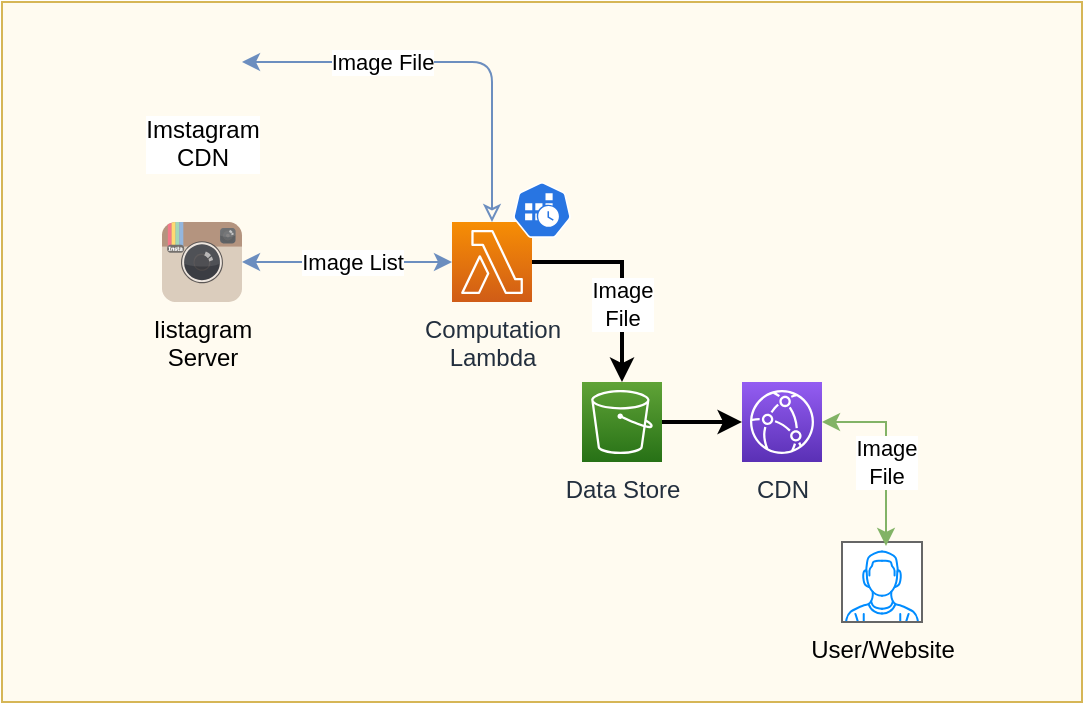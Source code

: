 <mxfile>
    <diagram id="jXOIIXCt933CdG06i9lF" name="Page-1">
        <mxGraphModel dx="999" dy="352" grid="1" gridSize="10" guides="1" tooltips="1" connect="1" arrows="1" fold="1" page="1" pageScale="1" pageWidth="850" pageHeight="1100" math="0" shadow="0">
            <root>
                <mxCell id="0"/>
                <mxCell id="1" parent="0"/>
                <mxCell id="73hb5Ho8YwHxcgU7LS8U-19" value="" style="rounded=0;whiteSpace=wrap;html=1;fillColor=#FFFBF0;strokeColor=#d6b656;" parent="1" vertex="1">
                    <mxGeometry x="200" y="10" width="540" height="350" as="geometry"/>
                </mxCell>
                <mxCell id="73hb5Ho8YwHxcgU7LS8U-1" value="Data Store" style="sketch=0;points=[[0,0,0],[0.25,0,0],[0.5,0,0],[0.75,0,0],[1,0,0],[0,1,0],[0.25,1,0],[0.5,1,0],[0.75,1,0],[1,1,0],[0,0.25,0],[0,0.5,0],[0,0.75,0],[1,0.25,0],[1,0.5,0],[1,0.75,0]];outlineConnect=0;fontColor=#232F3E;gradientColor=#60A337;gradientDirection=north;fillColor=#277116;strokeColor=#ffffff;dashed=0;verticalLabelPosition=bottom;verticalAlign=top;align=center;html=1;fontSize=12;fontStyle=0;aspect=fixed;shape=mxgraph.aws4.resourceIcon;resIcon=mxgraph.aws4.s3;" parent="1" vertex="1">
                    <mxGeometry x="490" y="200" width="40" height="40" as="geometry"/>
                </mxCell>
                <mxCell id="73hb5Ho8YwHxcgU7LS8U-18" value="" style="edgeStyle=orthogonalEdgeStyle;rounded=0;orthogonalLoop=1;jettySize=auto;html=1;strokeWidth=2;" parent="1" source="73hb5Ho8YwHxcgU7LS8U-2" target="73hb5Ho8YwHxcgU7LS8U-1" edge="1">
                    <mxGeometry relative="1" as="geometry"/>
                </mxCell>
                <mxCell id="73hb5Ho8YwHxcgU7LS8U-27" value="Image &lt;br&gt;File" style="edgeLabel;html=1;align=center;verticalAlign=middle;resizable=0;points=[];" parent="73hb5Ho8YwHxcgU7LS8U-18" vertex="1" connectable="0">
                    <mxGeometry x="0.17" y="-2" relative="1" as="geometry">
                        <mxPoint x="2" y="4" as="offset"/>
                    </mxGeometry>
                </mxCell>
                <mxCell id="73hb5Ho8YwHxcgU7LS8U-2" value="Computation&lt;br&gt;Lambda" style="sketch=0;points=[[0,0,0],[0.25,0,0],[0.5,0,0],[0.75,0,0],[1,0,0],[0,1,0],[0.25,1,0],[0.5,1,0],[0.75,1,0],[1,1,0],[0,0.25,0],[0,0.5,0],[0,0.75,0],[1,0.25,0],[1,0.5,0],[1,0.75,0]];outlineConnect=0;fontColor=#232F3E;gradientColor=#F78E04;gradientDirection=north;fillColor=#D05C17;strokeColor=#ffffff;dashed=0;verticalLabelPosition=bottom;verticalAlign=top;align=center;html=1;fontSize=12;fontStyle=0;aspect=fixed;shape=mxgraph.aws4.resourceIcon;resIcon=mxgraph.aws4.lambda;" parent="1" vertex="1">
                    <mxGeometry x="425" y="120" width="40" height="40" as="geometry"/>
                </mxCell>
                <mxCell id="73hb5Ho8YwHxcgU7LS8U-3" value="Iistagram&lt;br&gt;Server" style="dashed=0;outlineConnect=0;html=1;align=center;labelPosition=center;verticalLabelPosition=bottom;verticalAlign=top;shape=mxgraph.weblogos.instagram;fillColor=#6FC0E4;gradientColor=#1E305B" parent="1" vertex="1">
                    <mxGeometry x="280" y="120" width="40" height="40" as="geometry"/>
                </mxCell>
                <mxCell id="73hb5Ho8YwHxcgU7LS8U-4" value="CDN" style="sketch=0;points=[[0,0,0],[0.25,0,0],[0.5,0,0],[0.75,0,0],[1,0,0],[0,1,0],[0.25,1,0],[0.5,1,0],[0.75,1,0],[1,1,0],[0,0.25,0],[0,0.5,0],[0,0.75,0],[1,0.25,0],[1,0.5,0],[1,0.75,0]];outlineConnect=0;fontColor=#232F3E;gradientColor=#945DF2;gradientDirection=north;fillColor=#5A30B5;strokeColor=#ffffff;dashed=0;verticalLabelPosition=bottom;verticalAlign=top;align=center;html=1;fontSize=12;fontStyle=0;aspect=fixed;shape=mxgraph.aws4.resourceIcon;resIcon=mxgraph.aws4.cloudfront;" parent="1" vertex="1">
                    <mxGeometry x="570" y="200" width="40" height="40" as="geometry"/>
                </mxCell>
                <mxCell id="73hb5Ho8YwHxcgU7LS8U-6" value="" style="sketch=0;html=1;dashed=0;whitespace=wrap;fillColor=#2875E2;strokeColor=#ffffff;points=[[0.005,0.63,0],[0.1,0.2,0],[0.9,0.2,0],[0.5,0,0],[0.995,0.63,0],[0.72,0.99,0],[0.5,1,0],[0.28,0.99,0]];shape=mxgraph.kubernetes.icon;prIcon=cronjob" parent="1" vertex="1">
                    <mxGeometry x="450" y="100" width="40" height="28" as="geometry"/>
                </mxCell>
                <mxCell id="73hb5Ho8YwHxcgU7LS8U-7" value="User/Website" style="verticalLabelPosition=bottom;shadow=0;dashed=0;align=center;html=1;verticalAlign=top;strokeWidth=1;shape=mxgraph.mockup.containers.userMale;strokeColor=#666666;strokeColor2=#008cff;" parent="1" vertex="1">
                    <mxGeometry x="620" y="280" width="40" height="40" as="geometry"/>
                </mxCell>
                <mxCell id="73hb5Ho8YwHxcgU7LS8U-10" value="" style="endArrow=classic;html=1;rounded=0;exitX=1;exitY=0.5;exitDx=0;exitDy=0;exitPerimeter=0;entryX=0;entryY=0.5;entryDx=0;entryDy=0;entryPerimeter=0;strokeWidth=2;" parent="1" source="73hb5Ho8YwHxcgU7LS8U-1" target="73hb5Ho8YwHxcgU7LS8U-4" edge="1">
                    <mxGeometry width="50" height="50" relative="1" as="geometry">
                        <mxPoint x="400" y="300" as="sourcePoint"/>
                        <mxPoint x="450" y="250" as="targetPoint"/>
                    </mxGeometry>
                </mxCell>
                <mxCell id="73hb5Ho8YwHxcgU7LS8U-14" value="" style="endArrow=classic;startArrow=classic;html=1;rounded=0;fillColor=#dae8fc;strokeColor=#6c8ebf;" parent="1" source="73hb5Ho8YwHxcgU7LS8U-3" target="73hb5Ho8YwHxcgU7LS8U-2" edge="1">
                    <mxGeometry width="50" height="50" relative="1" as="geometry">
                        <mxPoint x="400" y="300" as="sourcePoint"/>
                        <mxPoint x="450" y="250" as="targetPoint"/>
                    </mxGeometry>
                </mxCell>
                <mxCell id="73hb5Ho8YwHxcgU7LS8U-20" value="Image List" style="edgeLabel;html=1;align=center;verticalAlign=middle;resizable=0;points=[];" parent="73hb5Ho8YwHxcgU7LS8U-14" vertex="1" connectable="0">
                    <mxGeometry x="-0.382" relative="1" as="geometry">
                        <mxPoint x="22" as="offset"/>
                    </mxGeometry>
                </mxCell>
                <mxCell id="73hb5Ho8YwHxcgU7LS8U-16" value="Imstagram &lt;br&gt;CDN" style="shape=image;html=1;verticalAlign=top;verticalLabelPosition=bottom;labelBackgroundColor=#ffffff;imageAspect=0;aspect=fixed;image=https://cdn4.iconfinder.com/data/icons/social-media-2273/64/social_media_network_online_instagram_media-128.png" parent="1" vertex="1">
                    <mxGeometry x="280" y="20" width="40" height="40" as="geometry"/>
                </mxCell>
                <mxCell id="73hb5Ho8YwHxcgU7LS8U-17" value="" style="endArrow=classic;html=1;rounded=1;exitX=0.5;exitY=0;exitDx=0;exitDy=0;exitPerimeter=0;fillColor=#dae8fc;strokeColor=#6c8ebf;startArrow=classic;startFill=0;" parent="1" source="73hb5Ho8YwHxcgU7LS8U-2" target="73hb5Ho8YwHxcgU7LS8U-16" edge="1">
                    <mxGeometry width="50" height="50" relative="1" as="geometry">
                        <mxPoint x="400" y="300" as="sourcePoint"/>
                        <mxPoint x="450" y="250" as="targetPoint"/>
                        <Array as="points">
                            <mxPoint x="445" y="40"/>
                        </Array>
                    </mxGeometry>
                </mxCell>
                <mxCell id="73hb5Ho8YwHxcgU7LS8U-26" value="Image File" style="edgeLabel;html=1;align=center;verticalAlign=middle;resizable=0;points=[];" parent="73hb5Ho8YwHxcgU7LS8U-17" vertex="1" connectable="0">
                    <mxGeometry x="0.212" y="1" relative="1" as="geometry">
                        <mxPoint x="-11" y="-1" as="offset"/>
                    </mxGeometry>
                </mxCell>
                <mxCell id="73hb5Ho8YwHxcgU7LS8U-25" value="Image &lt;br&gt;File" style="endArrow=classic;startArrow=classic;html=1;rounded=0;exitX=1;exitY=0.5;exitDx=0;exitDy=0;exitPerimeter=0;entryX=0.55;entryY=0.05;entryDx=0;entryDy=0;entryPerimeter=0;fillColor=#d5e8d4;strokeColor=#82b366;" parent="1" source="73hb5Ho8YwHxcgU7LS8U-4" target="73hb5Ho8YwHxcgU7LS8U-7" edge="1">
                    <mxGeometry x="0.106" width="50" height="50" relative="1" as="geometry">
                        <mxPoint x="400" y="300" as="sourcePoint"/>
                        <mxPoint x="450" y="250" as="targetPoint"/>
                        <Array as="points">
                            <mxPoint x="642" y="220"/>
                        </Array>
                        <mxPoint as="offset"/>
                    </mxGeometry>
                </mxCell>
            </root>
        </mxGraphModel>
    </diagram>
</mxfile>